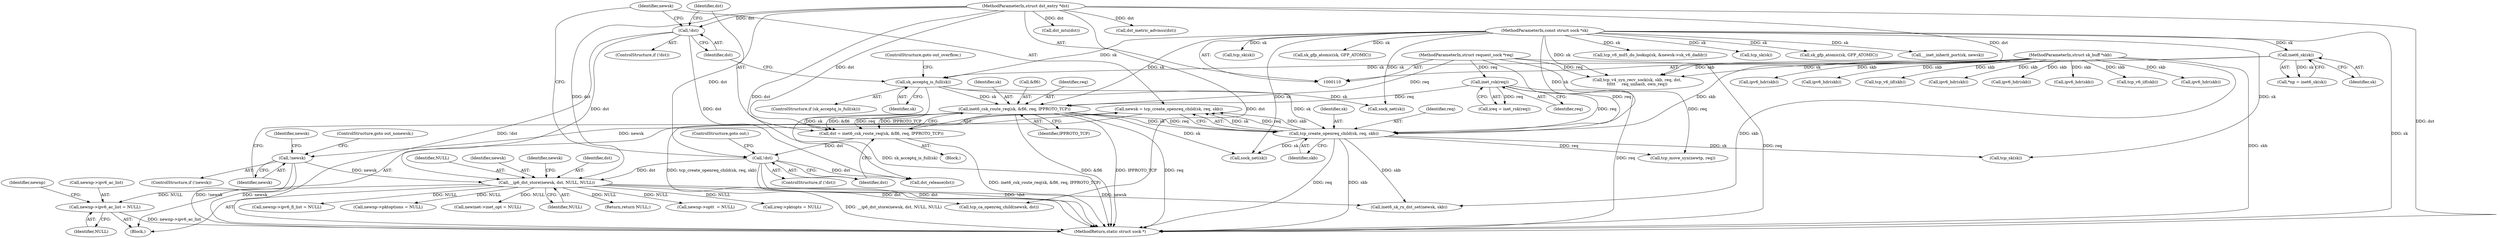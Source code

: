 digraph "0_linux_45f6fad84cc305103b28d73482b344d7f5b76f39_17@pointer" {
"1000381" [label="(Call,newnp->ipv6_ac_list = NULL)"];
"1000309" [label="(Call,__ip6_dst_store(newsk, dst, NULL, NULL))"];
"1000301" [label="(Call,!newsk)"];
"1000294" [label="(Call,newsk = tcp_create_openreq_child(sk, req, skb))"];
"1000296" [label="(Call,tcp_create_openreq_child(sk, req, skb))"];
"1000284" [label="(Call,inet6_csk_route_req(sk, &fl6, req, IPPROTO_TCP))"];
"1000275" [label="(Call,sk_acceptq_is_full(sk))"];
"1000123" [label="(Call,inet6_sk(sk))"];
"1000111" [label="(MethodParameterIn,const struct sock *sk)"];
"1000272" [label="(Call,inet_rsk(req))"];
"1000113" [label="(MethodParameterIn,struct request_sock *req)"];
"1000112" [label="(MethodParameterIn,struct sk_buff *skb)"];
"1000291" [label="(Call,!dst)"];
"1000282" [label="(Call,dst = inet6_csk_route_req(sk, &fl6, req, IPPROTO_TCP))"];
"1000114" [label="(MethodParameterIn,struct dst_entry *dst)"];
"1000279" [label="(Call,!dst)"];
"1000285" [label="(Identifier,sk)"];
"1000646" [label="(MethodReturn,static struct sock *)"];
"1000542" [label="(Call,tcp_v6_md5_do_lookup(sk, &newsk->sk_v6_daddr))"];
"1000117" [label="(Block,)"];
"1000488" [label="(Call,dst_mtu(dst))"];
"1000309" [label="(Call,__ip6_dst_store(newsk, dst, NULL, NULL))"];
"1000315" [label="(Identifier,newsk)"];
"1000386" [label="(Call,newnp->ipv6_fl_list = NULL)"];
"1000294" [label="(Call,newsk = tcp_create_openreq_child(sk, req, skb))"];
"1000637" [label="(Call,dst_release(dst))"];
"1000274" [label="(ControlStructure,if (sk_acceptq_is_full(sk)))"];
"1000402" [label="(Call,newnp->pktoptions = NULL)"];
"1000311" [label="(Identifier,dst)"];
"1000284" [label="(Call,inet6_csk_route_req(sk, &fl6, req, IPPROTO_TCP))"];
"1000286" [label="(Call,&fl6)"];
"1000288" [label="(Identifier,req)"];
"1000376" [label="(Call,newinet->inet_opt = NULL)"];
"1000278" [label="(ControlStructure,if (!dst))"];
"1000633" [label="(Call,sock_net(sk))"];
"1000299" [label="(Identifier,skb)"];
"1000277" [label="(ControlStructure,goto out_overflow;)"];
"1000114" [label="(MethodParameterIn,struct dst_entry *dst)"];
"1000124" [label="(Identifier,sk)"];
"1000289" [label="(Identifier,IPPROTO_TCP)"];
"1000301" [label="(Call,!newsk)"];
"1000303" [label="(ControlStructure,goto out_nonewsk;)"];
"1000423" [label="(Call,ipv6_hdr(skb))"];
"1000442" [label="(Call,ipv6_hdr(skb))"];
"1000111" [label="(MethodParameterIn,const struct sock *sk)"];
"1000283" [label="(Identifier,dst)"];
"1000385" [label="(Identifier,NULL)"];
"1000275" [label="(Call,sk_acceptq_is_full(sk))"];
"1000276" [label="(Identifier,sk)"];
"1000234" [label="(Call,tcp_v6_iif(skb))"];
"1000297" [label="(Identifier,sk)"];
"1000483" [label="(Call,tcp_ca_openreq_child(newsk, dst))"];
"1000142" [label="(Call,tcp_v4_syn_recv_sock(sk, skb, req, dst,\n\t\t\t\t\t     req_unhash, own_req))"];
"1000302" [label="(Identifier,newsk)"];
"1000280" [label="(Identifier,dst)"];
"1000520" [label="(Call,tcp_sk(sk))"];
"1000241" [label="(Call,ipv6_hdr(skb))"];
"1000270" [label="(Call,ireq = inet_rsk(req))"];
"1000260" [label="(Call,ipv6_hdr(skb))"];
"1000641" [label="(Call,sock_net(sk))"];
"1000312" [label="(Identifier,NULL)"];
"1000592" [label="(Call,tcp_move_syn(newtp, req))"];
"1000123" [label="(Call,inet6_sk(sk))"];
"1000566" [label="(Call,sk_gfp_atomic(sk, GFP_ATOMIC))"];
"1000279" [label="(Call,!dst)"];
"1000571" [label="(Call,__inet_inherit_port(sk, newsk))"];
"1000272" [label="(Call,inet_rsk(req))"];
"1000112" [label="(MethodParameterIn,struct sk_buff *skb)"];
"1000314" [label="(Call,inet6_sk_rx_dst_set(newsk, skb))"];
"1000313" [label="(Identifier,NULL)"];
"1000431" [label="(Call,ipv6_hdr(skb))"];
"1000507" [label="(Call,tcp_sk(sk))"];
"1000388" [label="(Identifier,newnp)"];
"1000121" [label="(Call,*np = inet6_sk(sk))"];
"1000300" [label="(ControlStructure,if (!newsk))"];
"1000290" [label="(ControlStructure,if (!dst))"];
"1000310" [label="(Identifier,newsk)"];
"1000382" [label="(Call,newnp->ipv6_ac_list)"];
"1000416" [label="(Call,tcp_v6_iif(skb))"];
"1000295" [label="(Identifier,newsk)"];
"1000291" [label="(Call,!dst)"];
"1000306" [label="(Identifier,newsk)"];
"1000644" [label="(Return,return NULL;)"];
"1000500" [label="(Call,tcp_sk(sk))"];
"1000608" [label="(Call,sk_gfp_atomic(sk, GFP_ATOMIC))"];
"1000293" [label="(ControlStructure,goto out;)"];
"1000298" [label="(Identifier,req)"];
"1000292" [label="(Identifier,dst)"];
"1000381" [label="(Call,newnp->ipv6_ac_list = NULL)"];
"1000296" [label="(Call,tcp_create_openreq_child(sk, req, skb))"];
"1000407" [label="(Call,newnp->opt\t  = NULL)"];
"1000273" [label="(Identifier,req)"];
"1000113" [label="(MethodParameterIn,struct request_sock *req)"];
"1000281" [label="(Block,)"];
"1000615" [label="(Call,ireq->pktopts = NULL)"];
"1000494" [label="(Call,dst_metric_advmss(dst))"];
"1000282" [label="(Call,dst = inet6_csk_route_req(sk, &fl6, req, IPPROTO_TCP))"];
"1000249" [label="(Call,ipv6_hdr(skb))"];
"1000381" -> "1000117"  [label="AST: "];
"1000381" -> "1000385"  [label="CFG: "];
"1000382" -> "1000381"  [label="AST: "];
"1000385" -> "1000381"  [label="AST: "];
"1000388" -> "1000381"  [label="CFG: "];
"1000381" -> "1000646"  [label="DDG: newnp->ipv6_ac_list"];
"1000309" -> "1000381"  [label="DDG: NULL"];
"1000309" -> "1000117"  [label="AST: "];
"1000309" -> "1000313"  [label="CFG: "];
"1000310" -> "1000309"  [label="AST: "];
"1000311" -> "1000309"  [label="AST: "];
"1000312" -> "1000309"  [label="AST: "];
"1000313" -> "1000309"  [label="AST: "];
"1000315" -> "1000309"  [label="CFG: "];
"1000309" -> "1000646"  [label="DDG: __ip6_dst_store(newsk, dst, NULL, NULL)"];
"1000301" -> "1000309"  [label="DDG: newsk"];
"1000291" -> "1000309"  [label="DDG: dst"];
"1000279" -> "1000309"  [label="DDG: dst"];
"1000114" -> "1000309"  [label="DDG: dst"];
"1000309" -> "1000314"  [label="DDG: newsk"];
"1000309" -> "1000376"  [label="DDG: NULL"];
"1000309" -> "1000386"  [label="DDG: NULL"];
"1000309" -> "1000402"  [label="DDG: NULL"];
"1000309" -> "1000407"  [label="DDG: NULL"];
"1000309" -> "1000483"  [label="DDG: dst"];
"1000309" -> "1000615"  [label="DDG: NULL"];
"1000309" -> "1000644"  [label="DDG: NULL"];
"1000301" -> "1000300"  [label="AST: "];
"1000301" -> "1000302"  [label="CFG: "];
"1000302" -> "1000301"  [label="AST: "];
"1000303" -> "1000301"  [label="CFG: "];
"1000306" -> "1000301"  [label="CFG: "];
"1000301" -> "1000646"  [label="DDG: !newsk"];
"1000301" -> "1000646"  [label="DDG: newsk"];
"1000294" -> "1000301"  [label="DDG: newsk"];
"1000294" -> "1000117"  [label="AST: "];
"1000294" -> "1000296"  [label="CFG: "];
"1000295" -> "1000294"  [label="AST: "];
"1000296" -> "1000294"  [label="AST: "];
"1000302" -> "1000294"  [label="CFG: "];
"1000294" -> "1000646"  [label="DDG: tcp_create_openreq_child(sk, req, skb)"];
"1000296" -> "1000294"  [label="DDG: sk"];
"1000296" -> "1000294"  [label="DDG: req"];
"1000296" -> "1000294"  [label="DDG: skb"];
"1000296" -> "1000299"  [label="CFG: "];
"1000297" -> "1000296"  [label="AST: "];
"1000298" -> "1000296"  [label="AST: "];
"1000299" -> "1000296"  [label="AST: "];
"1000296" -> "1000646"  [label="DDG: req"];
"1000296" -> "1000646"  [label="DDG: skb"];
"1000284" -> "1000296"  [label="DDG: sk"];
"1000284" -> "1000296"  [label="DDG: req"];
"1000275" -> "1000296"  [label="DDG: sk"];
"1000111" -> "1000296"  [label="DDG: sk"];
"1000272" -> "1000296"  [label="DDG: req"];
"1000113" -> "1000296"  [label="DDG: req"];
"1000112" -> "1000296"  [label="DDG: skb"];
"1000296" -> "1000314"  [label="DDG: skb"];
"1000296" -> "1000500"  [label="DDG: sk"];
"1000296" -> "1000592"  [label="DDG: req"];
"1000296" -> "1000641"  [label="DDG: sk"];
"1000284" -> "1000282"  [label="AST: "];
"1000284" -> "1000289"  [label="CFG: "];
"1000285" -> "1000284"  [label="AST: "];
"1000286" -> "1000284"  [label="AST: "];
"1000288" -> "1000284"  [label="AST: "];
"1000289" -> "1000284"  [label="AST: "];
"1000282" -> "1000284"  [label="CFG: "];
"1000284" -> "1000646"  [label="DDG: &fl6"];
"1000284" -> "1000646"  [label="DDG: IPPROTO_TCP"];
"1000284" -> "1000646"  [label="DDG: req"];
"1000284" -> "1000282"  [label="DDG: sk"];
"1000284" -> "1000282"  [label="DDG: &fl6"];
"1000284" -> "1000282"  [label="DDG: req"];
"1000284" -> "1000282"  [label="DDG: IPPROTO_TCP"];
"1000275" -> "1000284"  [label="DDG: sk"];
"1000111" -> "1000284"  [label="DDG: sk"];
"1000272" -> "1000284"  [label="DDG: req"];
"1000113" -> "1000284"  [label="DDG: req"];
"1000284" -> "1000641"  [label="DDG: sk"];
"1000275" -> "1000274"  [label="AST: "];
"1000275" -> "1000276"  [label="CFG: "];
"1000276" -> "1000275"  [label="AST: "];
"1000277" -> "1000275"  [label="CFG: "];
"1000280" -> "1000275"  [label="CFG: "];
"1000275" -> "1000646"  [label="DDG: sk_acceptq_is_full(sk)"];
"1000123" -> "1000275"  [label="DDG: sk"];
"1000111" -> "1000275"  [label="DDG: sk"];
"1000275" -> "1000633"  [label="DDG: sk"];
"1000123" -> "1000121"  [label="AST: "];
"1000123" -> "1000124"  [label="CFG: "];
"1000124" -> "1000123"  [label="AST: "];
"1000121" -> "1000123"  [label="CFG: "];
"1000123" -> "1000121"  [label="DDG: sk"];
"1000111" -> "1000123"  [label="DDG: sk"];
"1000123" -> "1000142"  [label="DDG: sk"];
"1000111" -> "1000110"  [label="AST: "];
"1000111" -> "1000646"  [label="DDG: sk"];
"1000111" -> "1000142"  [label="DDG: sk"];
"1000111" -> "1000500"  [label="DDG: sk"];
"1000111" -> "1000507"  [label="DDG: sk"];
"1000111" -> "1000520"  [label="DDG: sk"];
"1000111" -> "1000542"  [label="DDG: sk"];
"1000111" -> "1000566"  [label="DDG: sk"];
"1000111" -> "1000571"  [label="DDG: sk"];
"1000111" -> "1000608"  [label="DDG: sk"];
"1000111" -> "1000633"  [label="DDG: sk"];
"1000111" -> "1000641"  [label="DDG: sk"];
"1000272" -> "1000270"  [label="AST: "];
"1000272" -> "1000273"  [label="CFG: "];
"1000273" -> "1000272"  [label="AST: "];
"1000270" -> "1000272"  [label="CFG: "];
"1000272" -> "1000646"  [label="DDG: req"];
"1000272" -> "1000270"  [label="DDG: req"];
"1000113" -> "1000272"  [label="DDG: req"];
"1000113" -> "1000110"  [label="AST: "];
"1000113" -> "1000646"  [label="DDG: req"];
"1000113" -> "1000142"  [label="DDG: req"];
"1000113" -> "1000592"  [label="DDG: req"];
"1000112" -> "1000110"  [label="AST: "];
"1000112" -> "1000646"  [label="DDG: skb"];
"1000112" -> "1000142"  [label="DDG: skb"];
"1000112" -> "1000234"  [label="DDG: skb"];
"1000112" -> "1000241"  [label="DDG: skb"];
"1000112" -> "1000249"  [label="DDG: skb"];
"1000112" -> "1000260"  [label="DDG: skb"];
"1000112" -> "1000314"  [label="DDG: skb"];
"1000112" -> "1000416"  [label="DDG: skb"];
"1000112" -> "1000423"  [label="DDG: skb"];
"1000112" -> "1000431"  [label="DDG: skb"];
"1000112" -> "1000442"  [label="DDG: skb"];
"1000291" -> "1000290"  [label="AST: "];
"1000291" -> "1000292"  [label="CFG: "];
"1000292" -> "1000291"  [label="AST: "];
"1000293" -> "1000291"  [label="CFG: "];
"1000295" -> "1000291"  [label="CFG: "];
"1000291" -> "1000646"  [label="DDG: !dst"];
"1000291" -> "1000646"  [label="DDG: dst"];
"1000282" -> "1000291"  [label="DDG: dst"];
"1000114" -> "1000291"  [label="DDG: dst"];
"1000291" -> "1000637"  [label="DDG: dst"];
"1000282" -> "1000281"  [label="AST: "];
"1000283" -> "1000282"  [label="AST: "];
"1000292" -> "1000282"  [label="CFG: "];
"1000282" -> "1000646"  [label="DDG: inet6_csk_route_req(sk, &fl6, req, IPPROTO_TCP)"];
"1000114" -> "1000282"  [label="DDG: dst"];
"1000114" -> "1000110"  [label="AST: "];
"1000114" -> "1000646"  [label="DDG: dst"];
"1000114" -> "1000142"  [label="DDG: dst"];
"1000114" -> "1000279"  [label="DDG: dst"];
"1000114" -> "1000483"  [label="DDG: dst"];
"1000114" -> "1000488"  [label="DDG: dst"];
"1000114" -> "1000494"  [label="DDG: dst"];
"1000114" -> "1000637"  [label="DDG: dst"];
"1000279" -> "1000278"  [label="AST: "];
"1000279" -> "1000280"  [label="CFG: "];
"1000280" -> "1000279"  [label="AST: "];
"1000283" -> "1000279"  [label="CFG: "];
"1000295" -> "1000279"  [label="CFG: "];
"1000279" -> "1000646"  [label="DDG: !dst"];
"1000279" -> "1000637"  [label="DDG: dst"];
}
